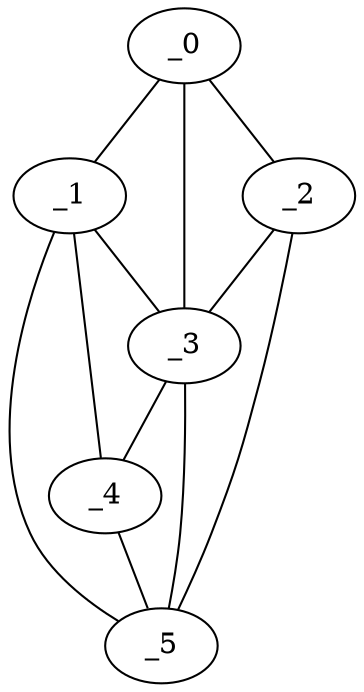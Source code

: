 graph "obj11__0.gxl" {
	_0	 [x=52,
		y=50];
	_1	 [x=96,
		y=37];
	_0 -- _1	 [valence=1];
	_2	 [x=97,
		y=84];
	_0 -- _2	 [valence=1];
	_3	 [x=104,
		y=72];
	_0 -- _3	 [valence=2];
	_1 -- _3	 [valence=1];
	_4	 [x=107,
		y=47];
	_1 -- _4	 [valence=2];
	_5	 [x=126,
		y=48];
	_1 -- _5	 [valence=1];
	_2 -- _3	 [valence=2];
	_2 -- _5	 [valence=1];
	_3 -- _4	 [valence=2];
	_3 -- _5	 [valence=2];
	_4 -- _5	 [valence=1];
}
